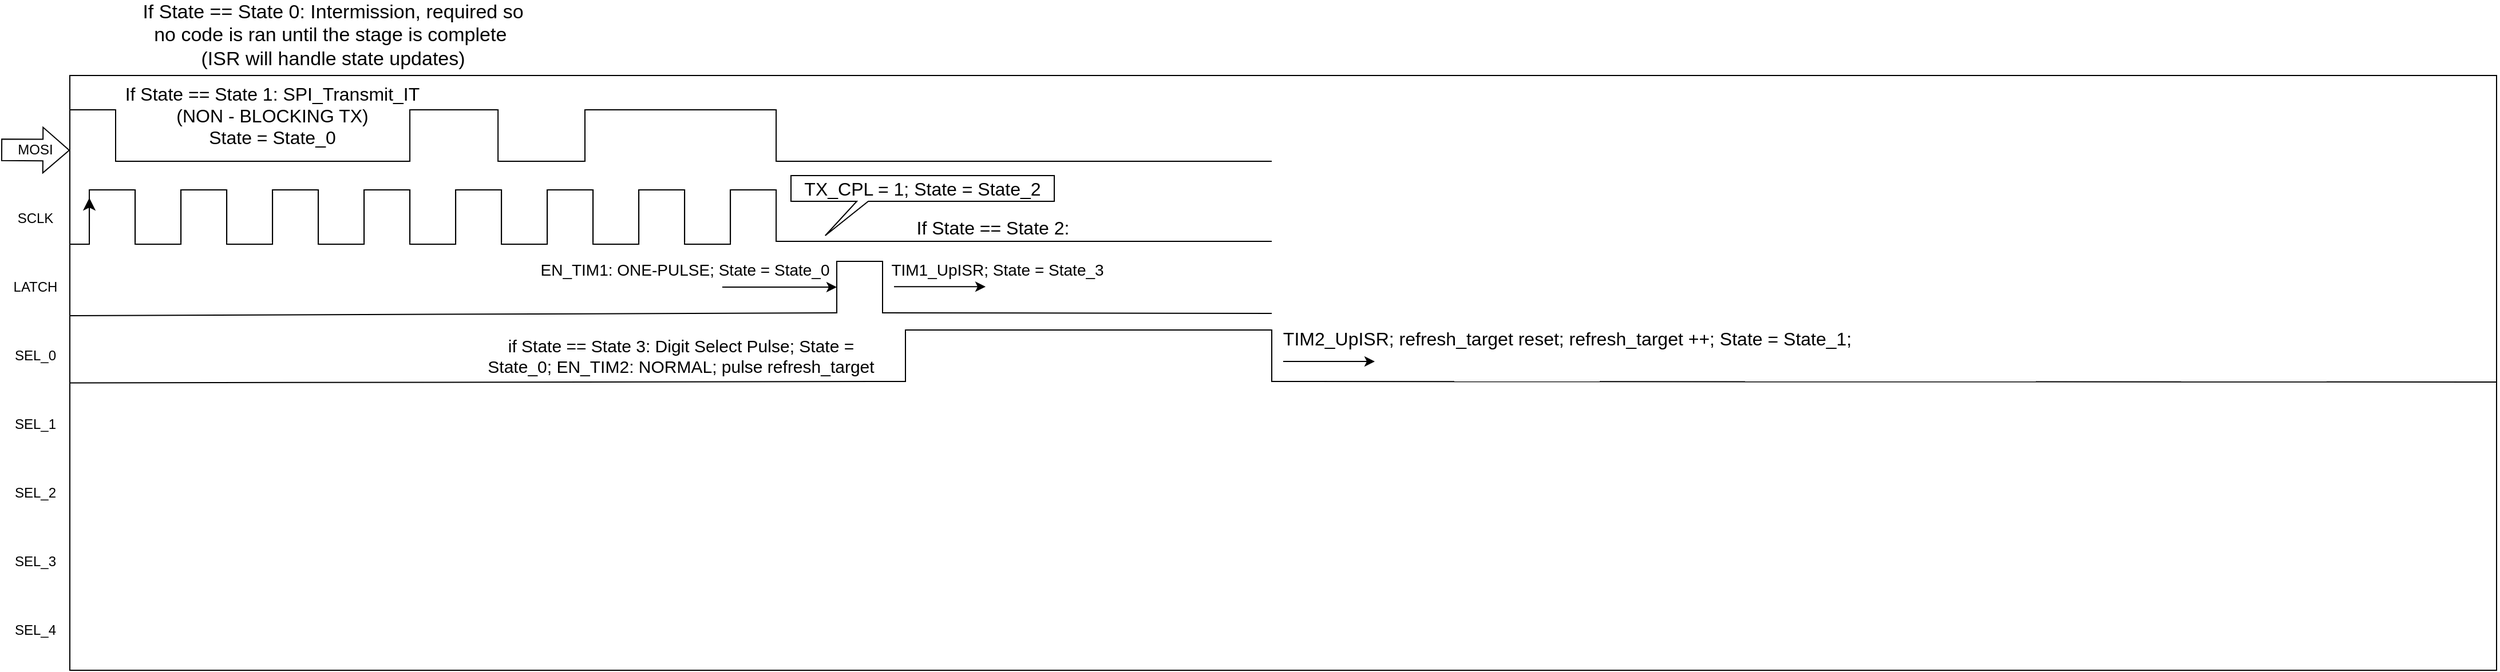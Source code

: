 <mxfile version="26.1.3">
  <diagram name="Page-1" id="Kten-343tZ4cuEPmcjij">
    <mxGraphModel dx="1384" dy="879" grid="1" gridSize="10" guides="1" tooltips="1" connect="1" arrows="1" fold="1" page="1" pageScale="1" pageWidth="850" pageHeight="1100" math="0" shadow="0">
      <root>
        <mxCell id="0" />
        <mxCell id="1" parent="0" />
        <mxCell id="N2S01_cg1BUVBJAf9Jgt-1" value="" style="rounded=0;whiteSpace=wrap;html=1;movable=0;resizable=0;rotatable=0;deletable=0;editable=0;locked=1;connectable=0;" parent="1" vertex="1">
          <mxGeometry x="110" y="110" width="2120" height="520" as="geometry" />
        </mxCell>
        <mxCell id="N2S01_cg1BUVBJAf9Jgt-2" value="MOSI" style="text;html=1;align=center;verticalAlign=middle;whiteSpace=wrap;rounded=0;" parent="1" vertex="1">
          <mxGeometry x="50" y="160" width="60" height="30" as="geometry" />
        </mxCell>
        <mxCell id="N2S01_cg1BUVBJAf9Jgt-4" value="SCLK" style="text;html=1;align=center;verticalAlign=middle;whiteSpace=wrap;rounded=0;" parent="1" vertex="1">
          <mxGeometry x="50" y="220" width="60" height="30" as="geometry" />
        </mxCell>
        <mxCell id="N2S01_cg1BUVBJAf9Jgt-5" value="LATCH" style="text;html=1;align=center;verticalAlign=middle;whiteSpace=wrap;rounded=0;" parent="1" vertex="1">
          <mxGeometry x="50" y="280" width="60" height="30" as="geometry" />
        </mxCell>
        <mxCell id="N2S01_cg1BUVBJAf9Jgt-6" value="SEL_0" style="text;html=1;align=center;verticalAlign=middle;whiteSpace=wrap;rounded=0;" parent="1" vertex="1">
          <mxGeometry x="50" y="340" width="60" height="30" as="geometry" />
        </mxCell>
        <mxCell id="N2S01_cg1BUVBJAf9Jgt-7" value="SEL_1" style="text;html=1;align=center;verticalAlign=middle;whiteSpace=wrap;rounded=0;" parent="1" vertex="1">
          <mxGeometry x="50" y="400" width="60" height="30" as="geometry" />
        </mxCell>
        <mxCell id="N2S01_cg1BUVBJAf9Jgt-8" value="SEL_2" style="text;html=1;align=center;verticalAlign=middle;whiteSpace=wrap;rounded=0;" parent="1" vertex="1">
          <mxGeometry x="50" y="460" width="60" height="30" as="geometry" />
        </mxCell>
        <mxCell id="N2S01_cg1BUVBJAf9Jgt-9" value="SEL_3" style="text;html=1;align=center;verticalAlign=middle;whiteSpace=wrap;rounded=0;" parent="1" vertex="1">
          <mxGeometry x="50" y="520" width="60" height="30" as="geometry" />
        </mxCell>
        <mxCell id="N2S01_cg1BUVBJAf9Jgt-10" value="SEL_4" style="text;html=1;align=center;verticalAlign=middle;whiteSpace=wrap;rounded=0;" parent="1" vertex="1">
          <mxGeometry x="50" y="580" width="60" height="30" as="geometry" />
        </mxCell>
        <mxCell id="N2S01_cg1BUVBJAf9Jgt-11" value="" style="edgeStyle=segmentEdgeStyle;endArrow=classic;html=1;curved=0;rounded=0;endSize=8;startSize=8;exitX=0.004;exitY=0.154;exitDx=0;exitDy=0;exitPerimeter=0;entryX=0;entryY=0.5;entryDx=0;entryDy=0;entryPerimeter=0;" parent="1" edge="1">
          <mxGeometry width="50" height="50" relative="1" as="geometry">
            <mxPoint x="110.0" y="257.47" as="sourcePoint" />
            <mxPoint x="127.04" y="217.01" as="targetPoint" />
          </mxGeometry>
        </mxCell>
        <mxCell id="N2S01_cg1BUVBJAf9Jgt-35" value="" style="group" parent="1" vertex="1" connectable="0">
          <mxGeometry x="127.04" y="210" width="320.0" height="47.5" as="geometry" />
        </mxCell>
        <mxCell id="N2S01_cg1BUVBJAf9Jgt-17" value="" style="shape=partialRectangle;whiteSpace=wrap;html=1;bottom=1;right=1;left=1;top=0;fillColor=none;routingCenterX=-0.5;rotation=-180;movable=0;resizable=0;rotatable=0;deletable=0;editable=0;locked=1;connectable=0;" parent="N2S01_cg1BUVBJAf9Jgt-35" vertex="1">
          <mxGeometry x="-1.421e-14" width="40" height="45" as="geometry" />
        </mxCell>
        <mxCell id="N2S01_cg1BUVBJAf9Jgt-19" value="" style="shape=partialRectangle;whiteSpace=wrap;html=1;bottom=1;right=1;left=1;top=0;fillColor=none;routingCenterX=-0.5;rotation=0;" parent="N2S01_cg1BUVBJAf9Jgt-35" vertex="1">
          <mxGeometry x="40.0" width="40" height="47.5" as="geometry" />
        </mxCell>
        <mxCell id="N2S01_cg1BUVBJAf9Jgt-20" value="" style="shape=partialRectangle;whiteSpace=wrap;html=1;bottom=1;right=1;left=1;top=0;fillColor=none;routingCenterX=-0.5;rotation=-180;" parent="N2S01_cg1BUVBJAf9Jgt-35" vertex="1">
          <mxGeometry x="80" width="40" height="45" as="geometry" />
        </mxCell>
        <mxCell id="N2S01_cg1BUVBJAf9Jgt-21" value="" style="shape=partialRectangle;whiteSpace=wrap;html=1;bottom=1;right=1;left=1;top=0;fillColor=none;routingCenterX=-0.5;rotation=0;" parent="N2S01_cg1BUVBJAf9Jgt-35" vertex="1">
          <mxGeometry x="120.0" width="40" height="47.5" as="geometry" />
        </mxCell>
        <mxCell id="N2S01_cg1BUVBJAf9Jgt-22" value="" style="shape=partialRectangle;whiteSpace=wrap;html=1;bottom=1;right=1;left=1;top=0;fillColor=none;routingCenterX=-0.5;rotation=-180;" parent="N2S01_cg1BUVBJAf9Jgt-35" vertex="1">
          <mxGeometry x="160" width="40" height="45" as="geometry" />
        </mxCell>
        <mxCell id="N2S01_cg1BUVBJAf9Jgt-23" value="" style="shape=partialRectangle;whiteSpace=wrap;html=1;bottom=1;right=1;left=1;top=0;fillColor=none;routingCenterX=-0.5;rotation=0;" parent="N2S01_cg1BUVBJAf9Jgt-35" vertex="1">
          <mxGeometry x="200.0" width="40" height="47.5" as="geometry" />
        </mxCell>
        <mxCell id="N2S01_cg1BUVBJAf9Jgt-24" value="" style="shape=partialRectangle;whiteSpace=wrap;html=1;bottom=1;right=1;left=1;top=0;fillColor=none;routingCenterX=-0.5;rotation=-180;" parent="N2S01_cg1BUVBJAf9Jgt-35" vertex="1">
          <mxGeometry x="240" width="40" height="45" as="geometry" />
        </mxCell>
        <mxCell id="N2S01_cg1BUVBJAf9Jgt-25" value="" style="shape=partialRectangle;whiteSpace=wrap;html=1;bottom=1;right=1;left=1;top=0;fillColor=none;routingCenterX=-0.5;rotation=0;" parent="N2S01_cg1BUVBJAf9Jgt-35" vertex="1">
          <mxGeometry x="280.0" width="40" height="47.5" as="geometry" />
        </mxCell>
        <mxCell id="N2S01_cg1BUVBJAf9Jgt-36" value="" style="group" parent="1" vertex="1" connectable="0">
          <mxGeometry x="447.04" y="210" width="320.0" height="47.5" as="geometry" />
        </mxCell>
        <mxCell id="N2S01_cg1BUVBJAf9Jgt-37" value="" style="shape=partialRectangle;whiteSpace=wrap;html=1;bottom=1;right=1;left=1;top=0;fillColor=none;routingCenterX=-0.5;rotation=-180;movable=0;resizable=0;rotatable=0;deletable=0;editable=0;locked=1;connectable=0;" parent="N2S01_cg1BUVBJAf9Jgt-36" vertex="1">
          <mxGeometry x="-1.421e-14" width="40" height="45" as="geometry" />
        </mxCell>
        <mxCell id="N2S01_cg1BUVBJAf9Jgt-38" value="" style="shape=partialRectangle;whiteSpace=wrap;html=1;bottom=1;right=1;left=1;top=0;fillColor=none;routingCenterX=-0.5;rotation=0;" parent="N2S01_cg1BUVBJAf9Jgt-36" vertex="1">
          <mxGeometry x="40.0" width="40" height="47.5" as="geometry" />
        </mxCell>
        <mxCell id="N2S01_cg1BUVBJAf9Jgt-39" value="" style="shape=partialRectangle;whiteSpace=wrap;html=1;bottom=1;right=1;left=1;top=0;fillColor=none;routingCenterX=-0.5;rotation=-180;" parent="N2S01_cg1BUVBJAf9Jgt-36" vertex="1">
          <mxGeometry x="80" width="40" height="45" as="geometry" />
        </mxCell>
        <mxCell id="N2S01_cg1BUVBJAf9Jgt-40" value="" style="shape=partialRectangle;whiteSpace=wrap;html=1;bottom=1;right=1;left=1;top=0;fillColor=none;routingCenterX=-0.5;rotation=0;" parent="N2S01_cg1BUVBJAf9Jgt-36" vertex="1">
          <mxGeometry x="120.0" width="40" height="47.5" as="geometry" />
        </mxCell>
        <mxCell id="N2S01_cg1BUVBJAf9Jgt-41" value="" style="shape=partialRectangle;whiteSpace=wrap;html=1;bottom=1;right=1;left=1;top=0;fillColor=none;routingCenterX=-0.5;rotation=-180;" parent="N2S01_cg1BUVBJAf9Jgt-36" vertex="1">
          <mxGeometry x="160" width="40" height="45" as="geometry" />
        </mxCell>
        <mxCell id="N2S01_cg1BUVBJAf9Jgt-42" value="" style="shape=partialRectangle;whiteSpace=wrap;html=1;bottom=1;right=1;left=1;top=0;fillColor=none;routingCenterX=-0.5;rotation=0;" parent="N2S01_cg1BUVBJAf9Jgt-36" vertex="1">
          <mxGeometry x="200.0" width="40" height="47.5" as="geometry" />
        </mxCell>
        <mxCell id="N2S01_cg1BUVBJAf9Jgt-43" value="" style="shape=partialRectangle;whiteSpace=wrap;html=1;bottom=1;right=1;left=1;top=0;fillColor=none;routingCenterX=-0.5;rotation=-180;" parent="N2S01_cg1BUVBJAf9Jgt-36" vertex="1">
          <mxGeometry x="240" width="40" height="45" as="geometry" />
        </mxCell>
        <mxCell id="N2S01_cg1BUVBJAf9Jgt-72" value="" style="shape=flexArrow;endArrow=classic;html=1;rounded=0;entryX=1.023;entryY=0.405;entryDx=0;entryDy=0;entryPerimeter=0;width=18.846;endSize=7.331;exitX=0;exitY=0.5;exitDx=0;exitDy=0;" parent="1" source="N2S01_cg1BUVBJAf9Jgt-2" edge="1">
          <mxGeometry width="50" height="50" relative="1" as="geometry">
            <mxPoint x="60" y="175" as="sourcePoint" />
            <mxPoint x="110" y="175.35" as="targetPoint" />
          </mxGeometry>
        </mxCell>
        <mxCell id="N2S01_cg1BUVBJAf9Jgt-73" value="" style="endArrow=none;html=1;rounded=0;" parent="1" edge="1">
          <mxGeometry width="50" height="50" relative="1" as="geometry">
            <mxPoint x="727" y="255" as="sourcePoint" />
            <mxPoint x="1160" y="255" as="targetPoint" />
            <Array as="points">
              <mxPoint x="950" y="255" />
            </Array>
          </mxGeometry>
        </mxCell>
        <mxCell id="N2S01_cg1BUVBJAf9Jgt-74" value="" style="endArrow=none;html=1;rounded=0;exitX=0;exitY=0;exitDx=0;exitDy=0;entryX=1;entryY=0;entryDx=0;entryDy=0;" parent="1" target="N2S01_cg1BUVBJAf9Jgt-75" edge="1">
          <mxGeometry width="50" height="50" relative="1" as="geometry">
            <mxPoint x="110" y="320" as="sourcePoint" />
            <mxPoint x="543" y="320" as="targetPoint" />
          </mxGeometry>
        </mxCell>
        <mxCell id="N2S01_cg1BUVBJAf9Jgt-75" value="" style="shape=partialRectangle;whiteSpace=wrap;html=1;bottom=1;right=1;left=1;top=0;fillColor=none;routingCenterX=-0.5;rotation=-180;" parent="1" vertex="1">
          <mxGeometry x="780" y="272.5" width="40" height="45" as="geometry" />
        </mxCell>
        <mxCell id="N2S01_cg1BUVBJAf9Jgt-76" value="" style="endArrow=none;html=1;rounded=0;entryX=0;entryY=0;entryDx=0;entryDy=0;" parent="1" target="N2S01_cg1BUVBJAf9Jgt-75" edge="1">
          <mxGeometry width="50" height="50" relative="1" as="geometry">
            <mxPoint x="1160" y="318" as="sourcePoint" />
            <mxPoint x="790" y="328" as="targetPoint" />
          </mxGeometry>
        </mxCell>
        <mxCell id="N2S01_cg1BUVBJAf9Jgt-77" value="" style="shape=partialRectangle;whiteSpace=wrap;html=1;bottom=1;right=1;left=1;top=0;fillColor=none;routingCenterX=-0.5;rotation=-180;" parent="1" vertex="1">
          <mxGeometry x="110" y="140" width="40" height="45" as="geometry" />
        </mxCell>
        <mxCell id="N2S01_cg1BUVBJAf9Jgt-78" value="" style="endArrow=none;html=1;rounded=0;exitX=0;exitY=0;exitDx=0;exitDy=0;entryX=1;entryY=0;entryDx=0;entryDy=0;" parent="1" target="N2S01_cg1BUVBJAf9Jgt-79" edge="1">
          <mxGeometry width="50" height="50" relative="1" as="geometry">
            <mxPoint x="150" y="185" as="sourcePoint" />
            <mxPoint x="410" y="185" as="targetPoint" />
          </mxGeometry>
        </mxCell>
        <mxCell id="N2S01_cg1BUVBJAf9Jgt-79" value="" style="shape=partialRectangle;whiteSpace=wrap;html=1;bottom=1;right=1;left=1;top=0;fillColor=none;routingCenterX=-0.5;rotation=-180;" parent="1" vertex="1">
          <mxGeometry x="407.04" y="140" width="77.04" height="45" as="geometry" />
        </mxCell>
        <mxCell id="N2S01_cg1BUVBJAf9Jgt-80" value="" style="shape=partialRectangle;whiteSpace=wrap;html=1;bottom=1;right=1;left=1;top=0;fillColor=none;routingCenterX=-0.5;rotation=-180;" parent="1" vertex="1">
          <mxGeometry x="560" y="140" width="167.04" height="45" as="geometry" />
        </mxCell>
        <mxCell id="N2S01_cg1BUVBJAf9Jgt-81" value="" style="endArrow=none;html=1;rounded=0;entryX=1;entryY=0;entryDx=0;entryDy=0;exitX=0;exitY=0;exitDx=0;exitDy=0;" parent="1" source="N2S01_cg1BUVBJAf9Jgt-79" target="N2S01_cg1BUVBJAf9Jgt-80" edge="1">
          <mxGeometry width="50" height="50" relative="1" as="geometry">
            <mxPoint x="490" y="185" as="sourcePoint" />
            <mxPoint x="417" y="195" as="targetPoint" />
          </mxGeometry>
        </mxCell>
        <mxCell id="N2S01_cg1BUVBJAf9Jgt-82" value="" style="endArrow=none;html=1;rounded=0;exitX=0;exitY=0;exitDx=0;exitDy=0;" parent="1" edge="1">
          <mxGeometry width="50" height="50" relative="1" as="geometry">
            <mxPoint x="727.04" y="185" as="sourcePoint" />
            <mxPoint x="1160" y="185" as="targetPoint" />
          </mxGeometry>
        </mxCell>
        <mxCell id="N2S01_cg1BUVBJAf9Jgt-83" value="TX_CPL = 1; State = State_2" style="shape=callout;whiteSpace=wrap;html=1;perimeter=calloutPerimeter;position2=0.13;size=30;position=0.25;base=10;fontSize=16;" parent="1" vertex="1">
          <mxGeometry x="740" y="197.5" width="230" height="52.5" as="geometry" />
        </mxCell>
        <mxCell id="N2S01_cg1BUVBJAf9Jgt-87" value="" style="endArrow=classic;html=1;rounded=0;entryX=1;entryY=0.5;entryDx=0;entryDy=0;" parent="1" target="N2S01_cg1BUVBJAf9Jgt-75" edge="1">
          <mxGeometry relative="1" as="geometry">
            <mxPoint x="680" y="295" as="sourcePoint" />
            <mxPoint x="810" y="450" as="targetPoint" />
          </mxGeometry>
        </mxCell>
        <mxCell id="N2S01_cg1BUVBJAf9Jgt-88" value="EN_TIM1: ONE-PULSE; State = State_0" style="edgeLabel;resizable=0;html=1;;align=center;verticalAlign=middle;fontSize=14;" parent="N2S01_cg1BUVBJAf9Jgt-87" connectable="0" vertex="1">
          <mxGeometry relative="1" as="geometry">
            <mxPoint x="-83" y="-15" as="offset" />
          </mxGeometry>
        </mxCell>
        <mxCell id="N2S01_cg1BUVBJAf9Jgt-89" value="" style="endArrow=none;html=1;rounded=0;exitX=0;exitY=0;exitDx=0;exitDy=0;entryX=1;entryY=0;entryDx=0;entryDy=0;" parent="1" target="N2S01_cg1BUVBJAf9Jgt-90" edge="1">
          <mxGeometry width="50" height="50" relative="1" as="geometry">
            <mxPoint x="110" y="378.75" as="sourcePoint" />
            <mxPoint x="543" y="378.75" as="targetPoint" />
          </mxGeometry>
        </mxCell>
        <mxCell id="N2S01_cg1BUVBJAf9Jgt-90" value="" style="shape=partialRectangle;whiteSpace=wrap;html=1;bottom=1;right=1;left=1;top=0;fillColor=none;routingCenterX=-0.5;rotation=-180;" parent="1" vertex="1">
          <mxGeometry x="840" y="332.5" width="320" height="45" as="geometry" />
        </mxCell>
        <mxCell id="N2S01_cg1BUVBJAf9Jgt-91" value="" style="endArrow=classic;html=1;rounded=0;entryX=1;entryY=0.5;entryDx=0;entryDy=0;" parent="1" edge="1">
          <mxGeometry relative="1" as="geometry">
            <mxPoint x="830" y="294.66" as="sourcePoint" />
            <mxPoint x="910.0" y="294.66" as="targetPoint" />
          </mxGeometry>
        </mxCell>
        <mxCell id="N2S01_cg1BUVBJAf9Jgt-92" value="TIM1_UpISR; State = State_3" style="edgeLabel;resizable=0;html=1;;align=center;verticalAlign=middle;fontSize=14;" parent="N2S01_cg1BUVBJAf9Jgt-91" connectable="0" vertex="1">
          <mxGeometry relative="1" as="geometry">
            <mxPoint x="50" y="-15" as="offset" />
          </mxGeometry>
        </mxCell>
        <mxCell id="N2S01_cg1BUVBJAf9Jgt-94" value="" style="endArrow=none;html=1;rounded=0;exitX=0;exitY=0;exitDx=0;exitDy=0;" parent="1" source="N2S01_cg1BUVBJAf9Jgt-90" edge="1">
          <mxGeometry width="50" height="50" relative="1" as="geometry">
            <mxPoint x="1350" y="550" as="sourcePoint" />
            <mxPoint x="2230" y="378" as="targetPoint" />
          </mxGeometry>
        </mxCell>
        <mxCell id="5KFsCM18KpErbZv1Rxkr-2" value="If State == State 1: SPI_Transmit_IT (NON - BLOCKING TX)&lt;div&gt;State = State_0&lt;/div&gt;" style="text;html=1;align=center;verticalAlign=middle;whiteSpace=wrap;rounded=0;fontSize=16;" vertex="1" parent="1">
          <mxGeometry x="157.04" y="130" width="260" height="30" as="geometry" />
        </mxCell>
        <mxCell id="5KFsCM18KpErbZv1Rxkr-3" value="If State == State 2:" style="text;html=1;align=center;verticalAlign=middle;whiteSpace=wrap;rounded=0;fontSize=16;" vertex="1" parent="1">
          <mxGeometry x="800" y="227.5" width="232.96" height="30" as="geometry" />
        </mxCell>
        <mxCell id="5KFsCM18KpErbZv1Rxkr-4" value="if State == State 3: Digit Select Pulse; State = State_0; EN_TIM2: NORMAL; pulse refresh_target" style="text;html=1;align=center;verticalAlign=middle;whiteSpace=wrap;rounded=0;fontSize=15;" vertex="1" parent="1">
          <mxGeometry x="473.52" y="340" width="340" height="30" as="geometry" />
        </mxCell>
        <mxCell id="5KFsCM18KpErbZv1Rxkr-5" value="If State == State 0: Intermission, required so no code is ran until the stage is complete&amp;nbsp; (ISR will handle state updates)" style="text;html=1;align=center;verticalAlign=middle;whiteSpace=wrap;rounded=0;fontSize=17;" vertex="1" parent="1">
          <mxGeometry x="170" y="60" width="340" height="30" as="geometry" />
        </mxCell>
        <mxCell id="5KFsCM18KpErbZv1Rxkr-7" value="" style="endArrow=classic;html=1;rounded=0;entryX=1;entryY=0.5;entryDx=0;entryDy=0;" edge="1" parent="1">
          <mxGeometry relative="1" as="geometry">
            <mxPoint x="1170" y="360" as="sourcePoint" />
            <mxPoint x="1250.0" y="360" as="targetPoint" />
          </mxGeometry>
        </mxCell>
        <mxCell id="5KFsCM18KpErbZv1Rxkr-8" value="&lt;font style=&quot;font-size: 16px;&quot;&gt;TIM2_UpISR; refresh_target reset; refresh_target ++; State = State_1;&amp;nbsp;&lt;/font&gt;" style="edgeLabel;resizable=0;html=1;;align=center;verticalAlign=middle;" connectable="0" vertex="1" parent="5KFsCM18KpErbZv1Rxkr-7">
          <mxGeometry relative="1" as="geometry">
            <mxPoint x="210" y="-20" as="offset" />
          </mxGeometry>
        </mxCell>
      </root>
    </mxGraphModel>
  </diagram>
</mxfile>
